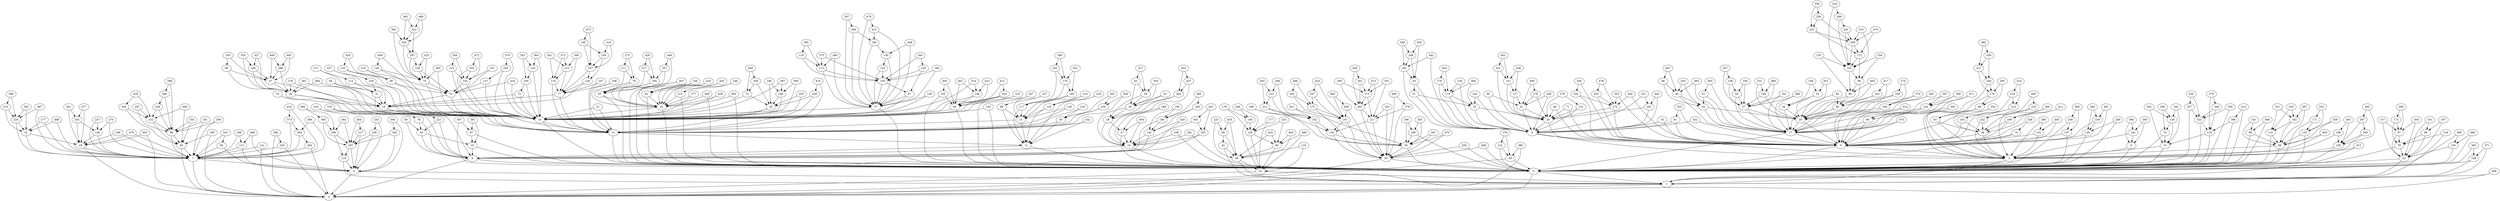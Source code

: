digraph {0 -> 1;
0 -> 2;
1 -> 2;
2;
3 -> 0;
3 -> 1;
4 -> 1;
4 -> 2;
5 -> 3;
5 -> 0;
6 -> 3;
6 -> 0;
7 -> 4;
7 -> 2;
8 -> 0;
8 -> 2;
9 -> 5;
9 -> 3;
10 -> 8;
10 -> 0;
11 -> 8;
11 -> 0;
12 -> 11;
12 -> 0;
13 -> 3;
13 -> 0;
14 -> 12;
14 -> 0;
15 -> 12;
15 -> 11;
16 -> 8;
16 -> 0;
17 -> 5;
17 -> 0;
18 -> 7;
18 -> 2;
19 -> 14;
19 -> 12;
20 -> 9;
20 -> 5;
21 -> 14;
21 -> 12;
22 -> 1;
22 -> 2;
23 -> 0;
23 -> 1;
24 -> 14;
24 -> 0;
25 -> 19;
25 -> 12;
26 -> 14;
26 -> 12;
27 -> 16;
27 -> 0;
28 -> 27;
28 -> 16;
29 -> 17;
29 -> 5;
30 -> 19;
30 -> 12;
31 -> 19;
31 -> 14;
32 -> 18;
32 -> 7;
33 -> 20;
33 -> 9;
34 -> 29;
34 -> 17;
35 -> 9;
35 -> 3;
36 -> 5;
36 -> 3;
37 -> 29;
37 -> 17;
38 -> 22;
38 -> 1;
39 -> 28;
39 -> 16;
40 -> 34;
40 -> 17;
41 -> 20;
41 -> 9;
42 -> 38;
42 -> 1;
43 -> 37;
43 -> 17;
44 -> 29;
44 -> 17;
45 -> 10;
45 -> 8;
46 -> 20;
46 -> 5;
47 -> 30;
47 -> 19;
48 -> 40;
48 -> 34;
49 -> 45;
49 -> 8;
50 -> 0;
50 -> 2;
51 -> 33;
51 -> 9;
52 -> 19;
52 -> 14;
53 -> 50;
53 -> 0;
54 -> 44;
54 -> 29;
55 -> 24;
55 -> 0;
56 -> 52;
56 -> 14;
57 -> 14;
57 -> 0;
58 -> 39;
58 -> 28;
59 -> 0;
59 -> 2;
60 -> 29;
60 -> 17;
61 -> 34;
61 -> 17;
62 -> 24;
62 -> 0;
63 -> 51;
63 -> 9;
64 -> 60;
64 -> 17;
65 -> 7;
65 -> 2;
66 -> 17;
66 -> 5;
67 -> 57;
67 -> 14;
68 -> 47;
68 -> 30;
69 -> 3;
69 -> 0;
70 -> 13;
70 -> 0;
71 -> 20;
71 -> 5;
72 -> 19;
72 -> 14;
73 -> 26;
73 -> 14;
74 -> 5;
74 -> 0;
75 -> 52;
75 -> 14;
76 -> 55;
76 -> 24;
77 -> 19;
77 -> 12;
78 -> 45;
78 -> 8;
79 -> 23;
79 -> 1;
80 -> 60;
80 -> 29;
81 -> 39;
81 -> 28;
82 -> 58;
82 -> 39;
83 -> 36;
83 -> 3;
84 -> 14;
84 -> 0;
85 -> 38;
85 -> 22;
86 -> 65;
86 -> 7;
87 -> 10;
87 -> 0;
88 -> 15;
88 -> 11;
89 -> 83;
89 -> 3;
90 -> 69;
90 -> 0;
91 -> 9;
91 -> 5;
92 -> 7;
92 -> 4;
93 -> 12;
93 -> 11;
94 -> 31;
94 -> 14;
95 -> 41;
95 -> 9;
96 -> 80;
96 -> 29;
97 -> 79;
97 -> 23;
98 -> 79;
98 -> 23;
99 -> 42;
99 -> 38;
100 -> 72;
100 -> 14;
101 -> 5;
101 -> 3;
102 -> 96;
102 -> 80;
103 -> 67;
103 -> 57;
104 -> 52;
104 -> 14;
105 -> 84;
105 -> 0;
106 -> 43;
106 -> 37;
107 -> 5;
107 -> 0;
108 -> 54;
108 -> 44;
109 -> 62;
109 -> 0;
110 -> 77;
110 -> 12;
111 -> 76;
111 -> 55;
112 -> 7;
112 -> 4;
113 -> 103;
113 -> 57;
114 -> 31;
114 -> 19;
115 -> 69;
115 -> 0;
116 -> 38;
116 -> 22;
117 -> 15;
117 -> 11;
118 -> 113;
118 -> 103;
119 -> 4;
119 -> 1;
120 -> 15;
120 -> 11;
121 -> 7;
121 -> 2;
122 -> 59;
122 -> 0;
123 -> 104;
123 -> 14;
124 -> 85;
124 -> 22;
125 -> 103;
125 -> 57;
126 -> 77;
126 -> 19;
127 -> 41;
127 -> 20;
128 -> 18;
128 -> 7;
129 -> 5;
129 -> 0;
130 -> 103;
130 -> 67;
131 -> 20;
131 -> 9;
132 -> 13;
132 -> 0;
133 -> 69;
133 -> 0;
134 -> 53;
134 -> 50;
135 -> 102;
135 -> 80;
136 -> 15;
136 -> 12;
137 -> 52;
137 -> 14;
138 -> 70;
138 -> 13;
139 -> 3;
139 -> 0;
140 -> 57;
140 -> 14;
141 -> 127;
141 -> 20;
142 -> 6;
142 -> 3;
143 -> 16;
143 -> 8;
144 -> 66;
144 -> 17;
145 -> 100;
145 -> 14;
146 -> 84;
146 -> 14;
147 -> 126;
147 -> 77;
148 -> 0;
148 -> 1;
149 -> 75;
149 -> 14;
150 -> 125;
150 -> 57;
151 -> 104;
151 -> 52;
152 -> 86;
152 -> 65;
153 -> 56;
153 -> 14;
154 -> 86;
154 -> 65;
155 -> 23;
155 -> 0;
156 -> 147;
156 -> 126;
157 -> 97;
157 -> 23;
158 -> 75;
158 -> 52;
159 -> 124;
159 -> 22;
160 -> 103;
160 -> 57;
161 -> 86;
161 -> 7;
162 -> 134;
162 -> 53;
163 -> 68;
163 -> 47;
164 -> 29;
164 -> 5;
165 -> 117;
165 -> 15;
166 -> 150;
166 -> 57;
167 -> 134;
167 -> 50;
168 -> 162;
168 -> 134;
169 -> 18;
169 -> 7;
170 -> 165;
170 -> 117;
171 -> 133;
171 -> 0;
172 -> 102;
172 -> 96;
173 -> 97;
173 -> 79;
174 -> 33;
174 -> 9;
175 -> 167;
175 -> 50;
176 -> 159;
176 -> 124;
177 -> 124;
177 -> 22;
178 -> 89;
178 -> 3;
179 -> 174;
179 -> 9;
180 -> 26;
180 -> 14;
181 -> 90;
181 -> 69;
182 -> 115;
182 -> 69;
183 -> 36;
183 -> 5;
184 -> 37;
184 -> 29;
185 -> 47;
185 -> 30;
186 -> 143;
186 -> 8;
187 -> 119;
187 -> 4;
188 -> 112;
188 -> 7;
189 -> 53;
189 -> 0;
190 -> 186;
190 -> 143;
191 -> 98;
191 -> 23;
192 -> 63;
192 -> 9;
193 -> 14;
193 -> 0;
194 -> 55;
194 -> 24;
195 -> 156;
195 -> 147;
196 -> 180;
196 -> 26;
197 -> 98;
197 -> 23;
198 -> 139;
198 -> 3;
199 -> 65;
199 -> 2;
200 -> 186;
200 -> 143;
201 -> 7;
201 -> 2;
202 -> 128;
202 -> 18;
203 -> 26;
203 -> 14;
204 -> 152;
204 -> 65;
205 -> 40;
205 -> 34;
206 -> 187;
206 -> 119;
207 -> 152;
207 -> 86;
208 -> 172;
208 -> 102;
209 -> 41;
209 -> 9;
210 -> 56;
210 -> 52;
211 -> 134;
211 -> 50;
212 -> 162;
212 -> 53;
213 -> 110;
213 -> 77;
214 -> 183;
214 -> 5;
215 -> 24;
215 -> 0;
216 -> 120;
216 -> 15;
217 -> 187;
217 -> 4;
218 -> 214;
218 -> 5;
219 -> 93;
219 -> 12;
220 -> 174;
220 -> 9;
221 -> 45;
221 -> 8;
222 -> 208;
222 -> 172;
223 -> 84;
223 -> 14;
224 -> 218;
224 -> 214;
225 -> 99;
225 -> 38;
226 -> 31;
226 -> 14;
227 -> 82;
227 -> 58;
228 -> 152;
228 -> 86;
229 -> 120;
229 -> 11;
230 -> 129;
230 -> 5;
231 -> 212;
231 -> 162;
232 -> 36;
232 -> 3;
233 -> 124;
233 -> 85;
234 -> 32;
234 -> 7;
235 -> 232;
235 -> 3;
236 -> 187;
236 -> 4;
237 -> 128;
237 -> 7;
238 -> 16;
238 -> 0;
239 -> 93;
239 -> 12;
240 -> 178;
240 -> 3;
241 -> 92;
241 -> 7;
242 -> 33;
242 -> 9;
243 -> 208;
243 -> 102;
244 -> 137;
244 -> 14;
245 -> 60;
245 -> 29;
246 -> 215;
246 -> 24;
247 -> 77;
247 -> 12;
248 -> 192;
248 -> 63;
249 -> 26;
249 -> 12;
250 -> 170;
250 -> 117;
251 -> 182;
251 -> 115;
252 -> 104;
252 -> 14;
253 -> 236;
253 -> 4;
254 -> 102;
254 -> 96;
255 -> 50;
255 -> 0;
256 -> 222;
256 -> 208;
257 -> 106;
257 -> 37;
258 -> 107;
258 -> 0;
259 -> 60;
259 -> 17;
260 -> 139;
260 -> 3;
261 -> 213;
261 -> 110;
262 -> 146;
262 -> 84;
263 -> 231;
263 -> 212;
264 -> 217;
264 -> 187;
265 -> 211;
265 -> 50;
266 -> 166;
266 -> 57;
267 -> 84;
267 -> 0;
268 -> 50;
268 -> 0;
269 -> 129;
269 -> 0;
270 -> 128;
270 -> 7;
271 -> 114;
271 -> 31;
272 -> 20;
272 -> 5;
273 -> 265;
273 -> 211;
274 -> 259;
274 -> 17;
275 -> 111;
275 -> 76;
276 -> 30;
276 -> 12;
277 -> 32;
277 -> 7;
278 -> 41;
278 -> 20;
279 -> 131;
279 -> 20;
280 -> 173;
280 -> 97;
281 -> 16;
281 -> 0;
282 -> 138;
282 -> 13;
283 -> 75;
283 -> 14;
284 -> 230;
284 -> 129;
285 -> 273;
285 -> 265;
286 -> 47;
286 -> 30;
287 -> 260;
287 -> 139;
288 -> 28;
288 -> 27;
289 -> 243;
289 -> 102;
290 -> 201;
290 -> 2;
291 -> 20;
291 -> 9;
292 -> 187;
292 -> 4;
293 -> 182;
293 -> 115;
294 -> 39;
294 -> 16;
295 -> 178;
295 -> 89;
296 -> 189;
296 -> 53;
297 -> 158;
297 -> 75;
298 -> 101;
298 -> 3;
299 -> 36;
299 -> 5;
300 -> 228;
300 -> 86;
301 -> 273;
301 -> 265;
302 -> 175;
302 -> 167;
303 -> 84;
303 -> 14;
304 -> 97;
304 -> 23;
305 -> 66;
305 -> 17;
306 -> 138;
306 -> 70;
307 -> 266;
307 -> 57;
308 -> 155;
308 -> 0;
309 -> 86;
309 -> 7;
310 -> 208;
310 -> 102;
311 -> 240;
311 -> 178;
312 -> 3;
312 -> 0;
313 -> 273;
313 -> 265;
314 -> 146;
314 -> 14;
315 -> 234;
315 -> 32;
316 -> 156;
316 -> 147;
317 -> 194;
317 -> 55;
318 -> 79;
318 -> 1;
319 -> 221;
319 -> 8;
320 -> 297;
320 -> 75;
321 -> 291;
321 -> 9;
322 -> 141;
322 -> 20;
323 -> 132;
323 -> 0;
324 -> 211;
324 -> 50;
325 -> 16;
325 -> 8;
326 -> 153;
326 -> 56;
327 -> 88;
327 -> 15;
328 -> 74;
328 -> 5;
329 -> 143;
329 -> 8;
330 -> 43;
330 -> 37;
331 -> 184;
331 -> 29;
332 -> 171;
332 -> 133;
333 -> 91;
333 -> 5;
334 -> 272;
334 -> 5;
335 -> 185;
335 -> 30;
336 -> 256;
336 -> 222;
337 -> 323;
337 -> 0;
338 -> 77;
338 -> 12;
339 -> 133;
339 -> 69;
340 -> 323;
340 -> 132;
341 -> 37;
341 -> 17;
342 -> 138;
342 -> 13;
343 -> 239;
343 -> 93;
344 -> 130;
344 -> 103;
345 -> 234;
345 -> 32;
346 -> 73;
346 -> 26;
347 -> 175;
347 -> 167;
348 -> 248;
348 -> 192;
349 -> 231;
349 -> 162;
350 -> 58;
350 -> 39;
351 -> 273;
351 -> 211;
352 -> 272;
352 -> 5;
353 -> 145;
353 -> 100;
354 -> 83;
354 -> 36;
355 -> 189;
355 -> 53;
356 -> 334;
356 -> 5;
357 -> 194;
357 -> 24;
358 -> 123;
358 -> 104;
359 -> 323;
359 -> 0;
360 -> 206;
360 -> 187;
361 -> 202;
361 -> 18;
362 -> 7;
362 -> 2;
363 -> 362;
363 -> 7;
364 -> 145;
364 -> 14;
365 -> 148;
365 -> 0;
366 -> 360;
366 -> 206;
367 -> 87;
367 -> 0;
368 -> 90;
368 -> 0;
369 -> 299;
369 -> 36;
370 -> 164;
370 -> 5;
371 -> 148;
371 -> 1;
372 -> 213;
372 -> 110;
373 -> 363;
373 -> 7;
374 -> 244;
374 -> 14;
375 -> 113;
375 -> 103;
376 -> 122;
376 -> 59;
377 -> 24;
377 -> 14;
378 -> 211;
378 -> 50;
379 -> 340;
379 -> 132;
380 -> 250;
380 -> 170;
381 -> 30;
381 -> 12;
382 -> 320;
382 -> 75;
383 -> 164;
383 -> 5;
384 -> 213;
384 -> 77;
385 -> 59;
385 -> 2;
386 -> 142;
386 -> 6;
387 -> 180;
387 -> 14;
388 -> 315;
388 -> 234;
389 -> 174;
389 -> 33;
390 -> 142;
390 -> 6;
391 -> 87;
391 -> 10;
392 -> 206;
392 -> 187;
393 -> 61;
393 -> 17;
394 -> 292;
394 -> 4;
395 -> 118;
395 -> 113;
396 -> 132;
396 -> 0;
397 -> 144;
397 -> 66;
398 -> 300;
398 -> 86;
399 -> 144;
399 -> 17;
400 -> 278;
400 -> 41;
401 -> 325;
401 -> 16;
402 -> 322;
402 -> 141;
403 -> 69;
403 -> 3;
404 -> 27;
404 -> 16;
405 -> 105;
405 -> 84;
406 -> 1;
406 -> 2;
407 -> 48;
407 -> 40;
408 -> 24;
408 -> 0;
409 -> 286;
409 -> 47;
410 -> 166;
410 -> 57;
411 -> 299;
411 -> 36;
412 -> 303;
412 -> 84;
413 -> 396;
413 -> 0;
414 -> 29;
414 -> 5;
415 -> 158;
415 -> 75;
416 -> 289;
416 -> 102;
417 -> 245;
417 -> 29;
418 -> 78;
418 -> 8;
419 -> 373;
419 -> 7;
420 -> 62;
420 -> 24;
421 -> 162;
421 -> 53;
422 -> 320;
422 -> 297;
423 -> 146;
423 -> 14;
424 -> 347;
424 -> 167;
425 -> 85;
425 -> 38;
426 -> 317;
426 -> 194;
427 -> 185;
427 -> 30;
428 -> 24;
428 -> 14;
429 -> 204;
429 -> 152;
430 -> 337;
430 -> 323;
431 -> 9;
431 -> 5;
432 -> 12;
432 -> 11;
433 -> 249;
433 -> 12;
434 -> 52;
434 -> 14;
435 -> 99;
435 -> 38;
436 -> 141;
436 -> 127;
437 -> 294;
437 -> 16;
438 -> 167;
438 -> 50;
439 -> 311;
439 -> 240;
440 -> 113;
440 -> 57;
441 -> 401;
441 -> 325;
442 -> 192;
442 -> 9;
443 -> 62;
443 -> 24;
444 -> 291;
444 -> 9;
445 -> 346;
445 -> 73;
446 -> 357;
446 -> 24;
447 -> 53;
447 -> 50;
448 -> 150;
448 -> 57;
449 -> 159;
449 -> 124;
450 -> 239;
450 -> 12;
451 -> 54;
451 -> 29;
452 -> 437;
452 -> 294;
453 -> 272;
453 -> 5;
454 -> 248;
454 -> 63;
455 -> 179;
455 -> 174;
456 -> 272;
456 -> 5;
457 -> 226;
457 -> 14;
458 -> 301;
458 -> 265;
459 -> 149;
459 -> 14;
460 -> 152;
460 -> 65;
461 -> 198;
461 -> 139;
462 -> 439;
462 -> 311;
463 -> 80;
463 -> 29;
464 -> 85;
464 -> 38;
465 -> 101;
465 -> 5;
466 -> 258;
466 -> 107;
467 -> 234;
467 -> 7;
468 -> 32;
468 -> 7;
469 -> 302;
469 -> 175;
470 -> 53;
470 -> 50;
471 -> 144;
471 -> 17;
472 -> 252;
472 -> 104;
473 -> 195;
473 -> 147;
474 -> 208;
474 -> 172;
475 -> 17;
475 -> 5;
476 -> 410;
476 -> 57;
477 -> 202;
477 -> 18;
478 -> 453;
478 -> 272;
479 -> 18;
479 -> 7;
480 -> 85;
480 -> 22;
481 -> 422;
481 -> 320;
482 -> 438;
482 -> 167;
483 -> 24;
483 -> 0;
484 -> 30;
484 -> 19;
485 -> 200;
485 -> 186;
486 -> 184;
486 -> 37;
487 -> 182;
487 -> 69;
488 -> 422;
488 -> 320;
489 -> 37;
489 -> 17;
490 -> 235;
490 -> 232;
491 -> 230;
491 -> 5;
492 -> 286;
492 -> 47;
493 -> 40;
493 -> 17;
494 -> 363;
494 -> 7;
495 -> 287;
495 -> 139;
496 -> 155;
496 -> 0;
497 -> 55;
497 -> 0;
498 -> 112;
498 -> 4;
499 -> 378;
499 -> 50;
500 -> 180;
500 -> 14;
501 -> 170;
501 -> 165;
502 -> 18;
502 -> 2;
}